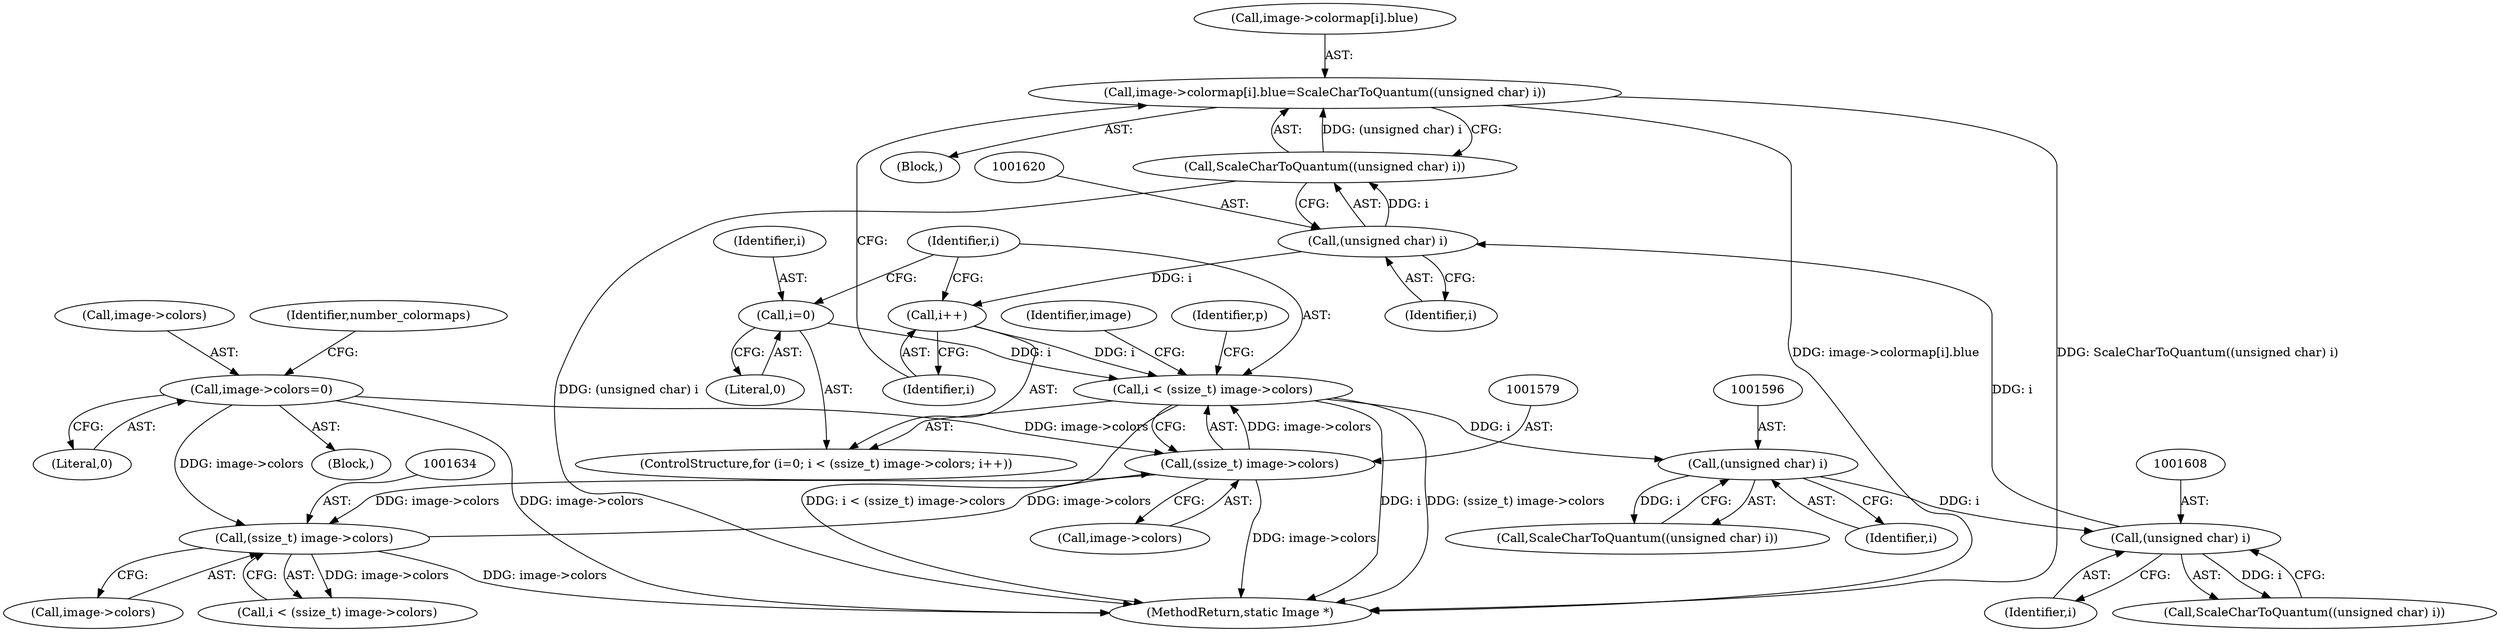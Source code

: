 digraph "0_ImageMagick_7fdf9ea808caa3c81a0eb42656e5fafc59084198@array" {
"1001610" [label="(Call,image->colormap[i].blue=ScaleCharToQuantum((unsigned char) i))"];
"1001618" [label="(Call,ScaleCharToQuantum((unsigned char) i))"];
"1001619" [label="(Call,(unsigned char) i)"];
"1001607" [label="(Call,(unsigned char) i)"];
"1001595" [label="(Call,(unsigned char) i)"];
"1001576" [label="(Call,i < (ssize_t) image->colors)"];
"1001573" [label="(Call,i=0)"];
"1001583" [label="(Call,i++)"];
"1001578" [label="(Call,(ssize_t) image->colors)"];
"1001971" [label="(Call,image->colors=0)"];
"1001633" [label="(Call,(ssize_t) image->colors)"];
"1001577" [label="(Identifier,i)"];
"1001574" [label="(Identifier,i)"];
"1001578" [label="(Call,(ssize_t) image->colors)"];
"1001635" [label="(Call,image->colors)"];
"1001585" [label="(Block,)"];
"1001975" [label="(Literal,0)"];
"1001580" [label="(Call,image->colors)"];
"1001785" [label="(Block,)"];
"1001607" [label="(Call,(unsigned char) i)"];
"1001631" [label="(Call,i < (ssize_t) image->colors)"];
"1001610" [label="(Call,image->colormap[i].blue=ScaleCharToQuantum((unsigned char) i))"];
"1001633" [label="(Call,(ssize_t) image->colors)"];
"1001618" [label="(Call,ScaleCharToQuantum((unsigned char) i))"];
"1001594" [label="(Call,ScaleCharToQuantum((unsigned char) i))"];
"1001978" [label="(Identifier,number_colormaps)"];
"1001597" [label="(Identifier,i)"];
"1001575" [label="(Literal,0)"];
"1001590" [label="(Identifier,image)"];
"1001595" [label="(Call,(unsigned char) i)"];
"1001583" [label="(Call,i++)"];
"1001971" [label="(Call,image->colors=0)"];
"1001683" [label="(Identifier,p)"];
"1001611" [label="(Call,image->colormap[i].blue)"];
"1001573" [label="(Call,i=0)"];
"1001576" [label="(Call,i < (ssize_t) image->colors)"];
"1001621" [label="(Identifier,i)"];
"1001619" [label="(Call,(unsigned char) i)"];
"1002103" [label="(MethodReturn,static Image *)"];
"1001572" [label="(ControlStructure,for (i=0; i < (ssize_t) image->colors; i++))"];
"1001609" [label="(Identifier,i)"];
"1001584" [label="(Identifier,i)"];
"1001606" [label="(Call,ScaleCharToQuantum((unsigned char) i))"];
"1001972" [label="(Call,image->colors)"];
"1001610" -> "1001585"  [label="AST: "];
"1001610" -> "1001618"  [label="CFG: "];
"1001611" -> "1001610"  [label="AST: "];
"1001618" -> "1001610"  [label="AST: "];
"1001584" -> "1001610"  [label="CFG: "];
"1001610" -> "1002103"  [label="DDG: image->colormap[i].blue"];
"1001610" -> "1002103"  [label="DDG: ScaleCharToQuantum((unsigned char) i)"];
"1001618" -> "1001610"  [label="DDG: (unsigned char) i"];
"1001618" -> "1001619"  [label="CFG: "];
"1001619" -> "1001618"  [label="AST: "];
"1001618" -> "1002103"  [label="DDG: (unsigned char) i"];
"1001619" -> "1001618"  [label="DDG: i"];
"1001619" -> "1001621"  [label="CFG: "];
"1001620" -> "1001619"  [label="AST: "];
"1001621" -> "1001619"  [label="AST: "];
"1001619" -> "1001583"  [label="DDG: i"];
"1001607" -> "1001619"  [label="DDG: i"];
"1001607" -> "1001606"  [label="AST: "];
"1001607" -> "1001609"  [label="CFG: "];
"1001608" -> "1001607"  [label="AST: "];
"1001609" -> "1001607"  [label="AST: "];
"1001606" -> "1001607"  [label="CFG: "];
"1001607" -> "1001606"  [label="DDG: i"];
"1001595" -> "1001607"  [label="DDG: i"];
"1001595" -> "1001594"  [label="AST: "];
"1001595" -> "1001597"  [label="CFG: "];
"1001596" -> "1001595"  [label="AST: "];
"1001597" -> "1001595"  [label="AST: "];
"1001594" -> "1001595"  [label="CFG: "];
"1001595" -> "1001594"  [label="DDG: i"];
"1001576" -> "1001595"  [label="DDG: i"];
"1001576" -> "1001572"  [label="AST: "];
"1001576" -> "1001578"  [label="CFG: "];
"1001577" -> "1001576"  [label="AST: "];
"1001578" -> "1001576"  [label="AST: "];
"1001590" -> "1001576"  [label="CFG: "];
"1001683" -> "1001576"  [label="CFG: "];
"1001576" -> "1002103"  [label="DDG: (ssize_t) image->colors"];
"1001576" -> "1002103"  [label="DDG: i < (ssize_t) image->colors"];
"1001576" -> "1002103"  [label="DDG: i"];
"1001573" -> "1001576"  [label="DDG: i"];
"1001583" -> "1001576"  [label="DDG: i"];
"1001578" -> "1001576"  [label="DDG: image->colors"];
"1001573" -> "1001572"  [label="AST: "];
"1001573" -> "1001575"  [label="CFG: "];
"1001574" -> "1001573"  [label="AST: "];
"1001575" -> "1001573"  [label="AST: "];
"1001577" -> "1001573"  [label="CFG: "];
"1001583" -> "1001572"  [label="AST: "];
"1001583" -> "1001584"  [label="CFG: "];
"1001584" -> "1001583"  [label="AST: "];
"1001577" -> "1001583"  [label="CFG: "];
"1001578" -> "1001580"  [label="CFG: "];
"1001579" -> "1001578"  [label="AST: "];
"1001580" -> "1001578"  [label="AST: "];
"1001578" -> "1002103"  [label="DDG: image->colors"];
"1001971" -> "1001578"  [label="DDG: image->colors"];
"1001633" -> "1001578"  [label="DDG: image->colors"];
"1001578" -> "1001633"  [label="DDG: image->colors"];
"1001971" -> "1001785"  [label="AST: "];
"1001971" -> "1001975"  [label="CFG: "];
"1001972" -> "1001971"  [label="AST: "];
"1001975" -> "1001971"  [label="AST: "];
"1001978" -> "1001971"  [label="CFG: "];
"1001971" -> "1002103"  [label="DDG: image->colors"];
"1001971" -> "1001633"  [label="DDG: image->colors"];
"1001633" -> "1001631"  [label="AST: "];
"1001633" -> "1001635"  [label="CFG: "];
"1001634" -> "1001633"  [label="AST: "];
"1001635" -> "1001633"  [label="AST: "];
"1001631" -> "1001633"  [label="CFG: "];
"1001633" -> "1002103"  [label="DDG: image->colors"];
"1001633" -> "1001631"  [label="DDG: image->colors"];
}
